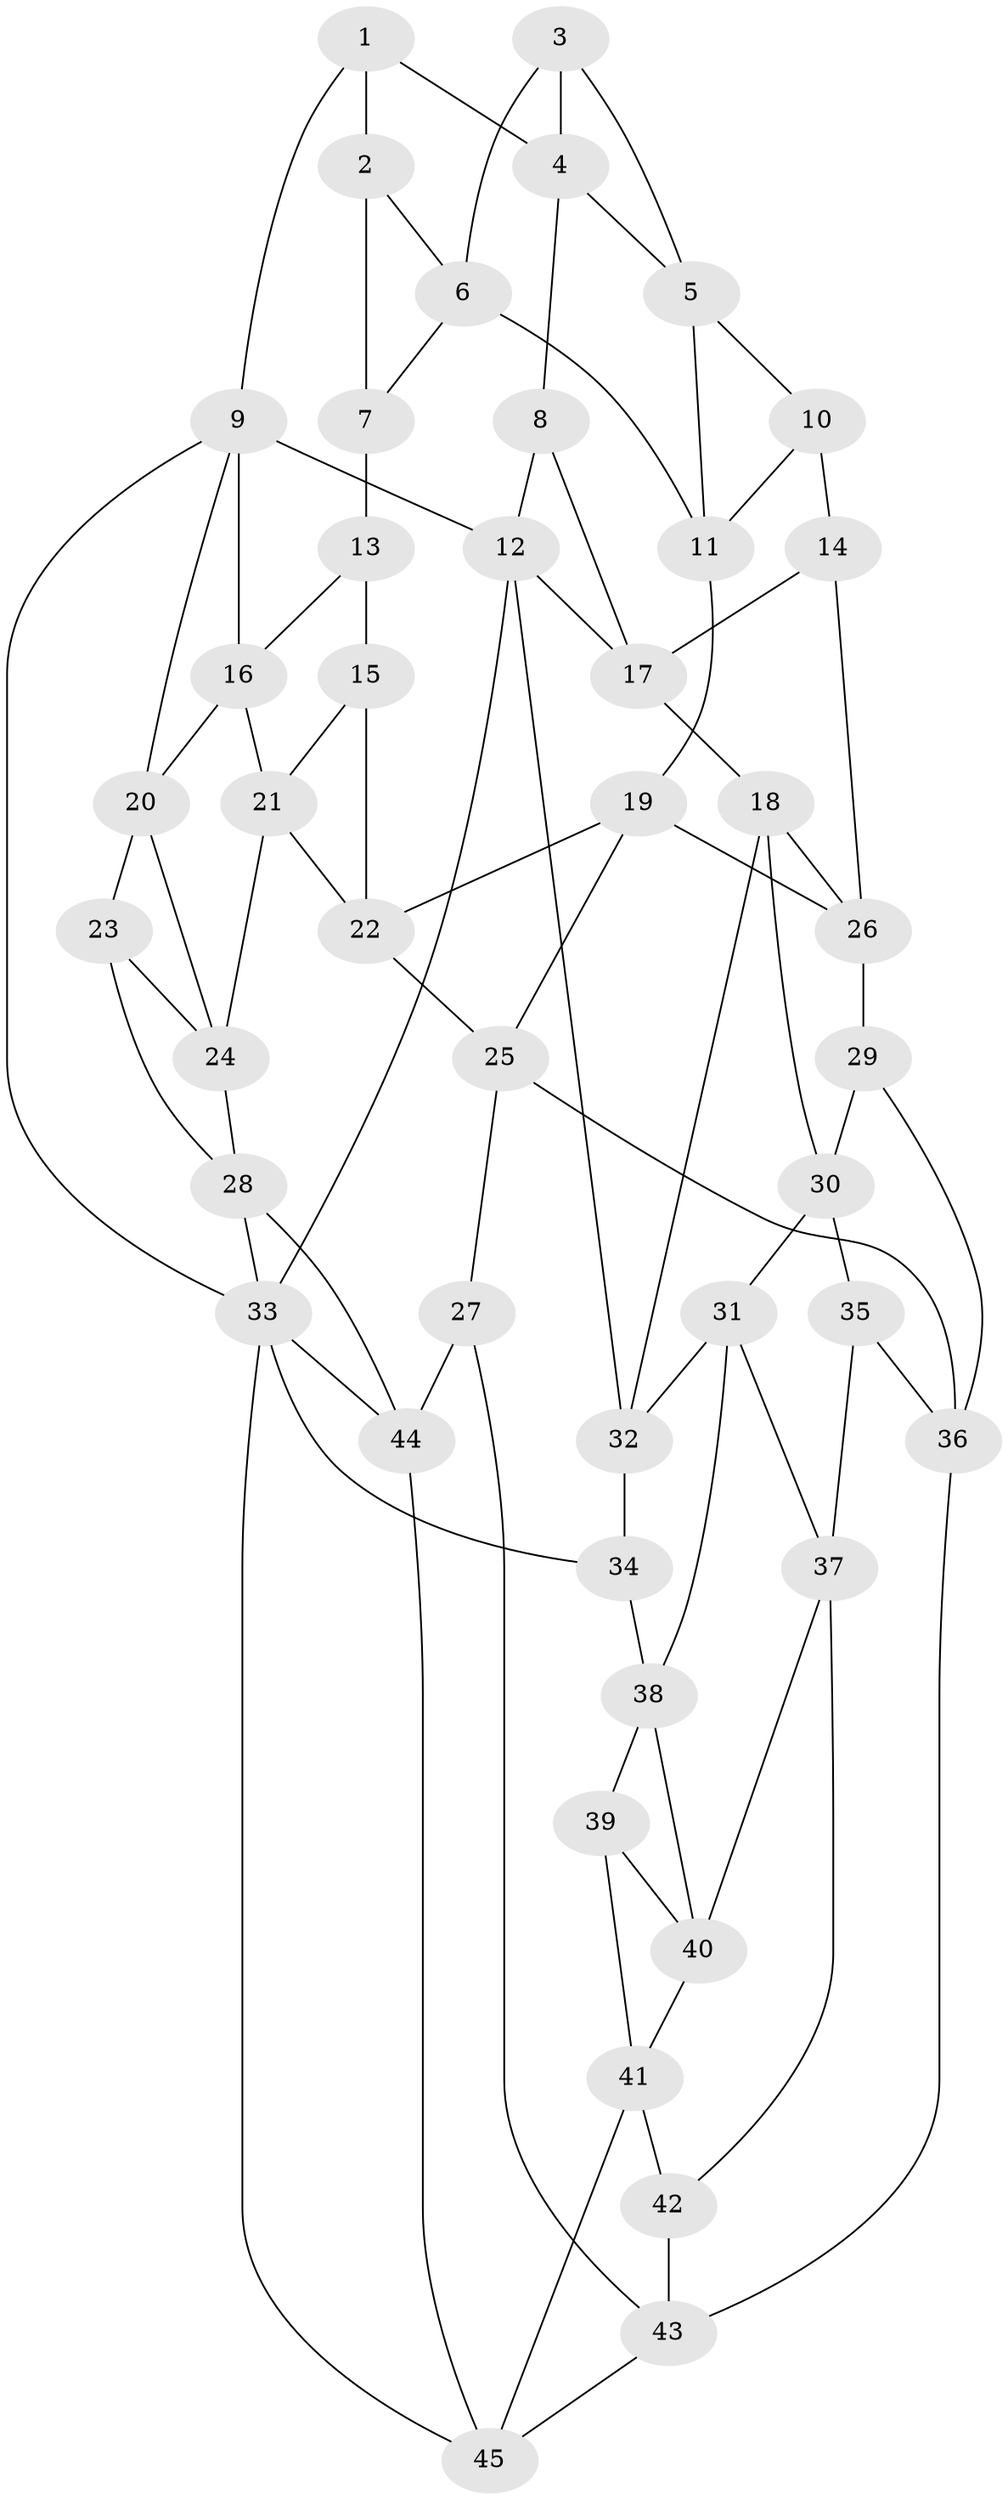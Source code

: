 // original degree distribution, {3: 0.022222222222222223, 4: 0.2777777777777778, 6: 0.25555555555555554, 5: 0.4444444444444444}
// Generated by graph-tools (version 1.1) at 2025/03/03/09/25 03:03:18]
// undirected, 45 vertices, 84 edges
graph export_dot {
graph [start="1"]
  node [color=gray90,style=filled];
  1;
  2;
  3;
  4;
  5;
  6;
  7;
  8;
  9;
  10;
  11;
  12;
  13;
  14;
  15;
  16;
  17;
  18;
  19;
  20;
  21;
  22;
  23;
  24;
  25;
  26;
  27;
  28;
  29;
  30;
  31;
  32;
  33;
  34;
  35;
  36;
  37;
  38;
  39;
  40;
  41;
  42;
  43;
  44;
  45;
  1 -- 2 [weight=1.0];
  1 -- 4 [weight=1.0];
  1 -- 9 [weight=1.0];
  2 -- 6 [weight=1.0];
  2 -- 7 [weight=1.0];
  3 -- 4 [weight=1.0];
  3 -- 5 [weight=1.0];
  3 -- 6 [weight=1.0];
  4 -- 5 [weight=1.0];
  4 -- 8 [weight=1.0];
  5 -- 10 [weight=1.0];
  5 -- 11 [weight=1.0];
  6 -- 7 [weight=1.0];
  6 -- 11 [weight=1.0];
  7 -- 13 [weight=2.0];
  8 -- 12 [weight=1.0];
  8 -- 17 [weight=1.0];
  9 -- 12 [weight=1.0];
  9 -- 16 [weight=1.0];
  9 -- 20 [weight=1.0];
  9 -- 33 [weight=1.0];
  10 -- 11 [weight=1.0];
  10 -- 14 [weight=2.0];
  11 -- 19 [weight=1.0];
  12 -- 17 [weight=1.0];
  12 -- 32 [weight=1.0];
  12 -- 33 [weight=1.0];
  13 -- 15 [weight=1.0];
  13 -- 16 [weight=1.0];
  14 -- 17 [weight=1.0];
  14 -- 26 [weight=1.0];
  15 -- 21 [weight=1.0];
  15 -- 22 [weight=1.0];
  16 -- 20 [weight=1.0];
  16 -- 21 [weight=1.0];
  17 -- 18 [weight=1.0];
  18 -- 26 [weight=1.0];
  18 -- 30 [weight=1.0];
  18 -- 32 [weight=1.0];
  19 -- 22 [weight=1.0];
  19 -- 25 [weight=1.0];
  19 -- 26 [weight=1.0];
  20 -- 23 [weight=1.0];
  20 -- 24 [weight=1.0];
  21 -- 22 [weight=1.0];
  21 -- 24 [weight=1.0];
  22 -- 25 [weight=1.0];
  23 -- 24 [weight=1.0];
  23 -- 28 [weight=1.0];
  24 -- 28 [weight=1.0];
  25 -- 27 [weight=1.0];
  25 -- 36 [weight=1.0];
  26 -- 29 [weight=1.0];
  27 -- 43 [weight=1.0];
  27 -- 44 [weight=1.0];
  28 -- 33 [weight=1.0];
  28 -- 44 [weight=1.0];
  29 -- 30 [weight=1.0];
  29 -- 36 [weight=1.0];
  30 -- 31 [weight=1.0];
  30 -- 35 [weight=1.0];
  31 -- 32 [weight=1.0];
  31 -- 37 [weight=1.0];
  31 -- 38 [weight=1.0];
  32 -- 34 [weight=1.0];
  33 -- 34 [weight=1.0];
  33 -- 44 [weight=1.0];
  33 -- 45 [weight=1.0];
  34 -- 38 [weight=1.0];
  35 -- 36 [weight=1.0];
  35 -- 37 [weight=1.0];
  36 -- 43 [weight=1.0];
  37 -- 40 [weight=1.0];
  37 -- 42 [weight=1.0];
  38 -- 39 [weight=1.0];
  38 -- 40 [weight=1.0];
  39 -- 40 [weight=1.0];
  39 -- 41 [weight=1.0];
  40 -- 41 [weight=1.0];
  41 -- 42 [weight=1.0];
  41 -- 45 [weight=1.0];
  42 -- 43 [weight=1.0];
  43 -- 45 [weight=1.0];
  44 -- 45 [weight=1.0];
}
